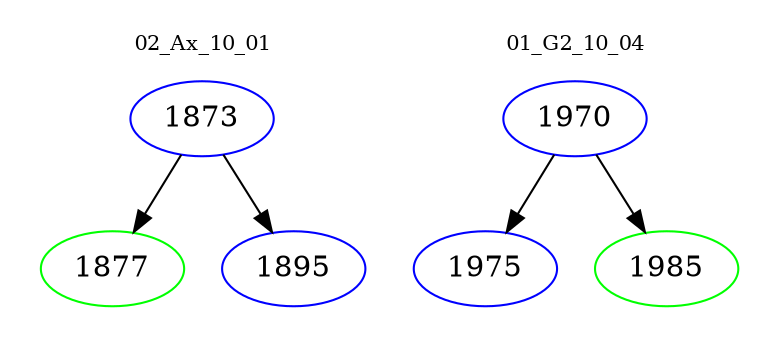 digraph{
subgraph cluster_0 {
color = white
label = "02_Ax_10_01";
fontsize=10;
T0_1873 [label="1873", color="blue"]
T0_1873 -> T0_1877 [color="black"]
T0_1877 [label="1877", color="green"]
T0_1873 -> T0_1895 [color="black"]
T0_1895 [label="1895", color="blue"]
}
subgraph cluster_1 {
color = white
label = "01_G2_10_04";
fontsize=10;
T1_1970 [label="1970", color="blue"]
T1_1970 -> T1_1975 [color="black"]
T1_1975 [label="1975", color="blue"]
T1_1970 -> T1_1985 [color="black"]
T1_1985 [label="1985", color="green"]
}
}
